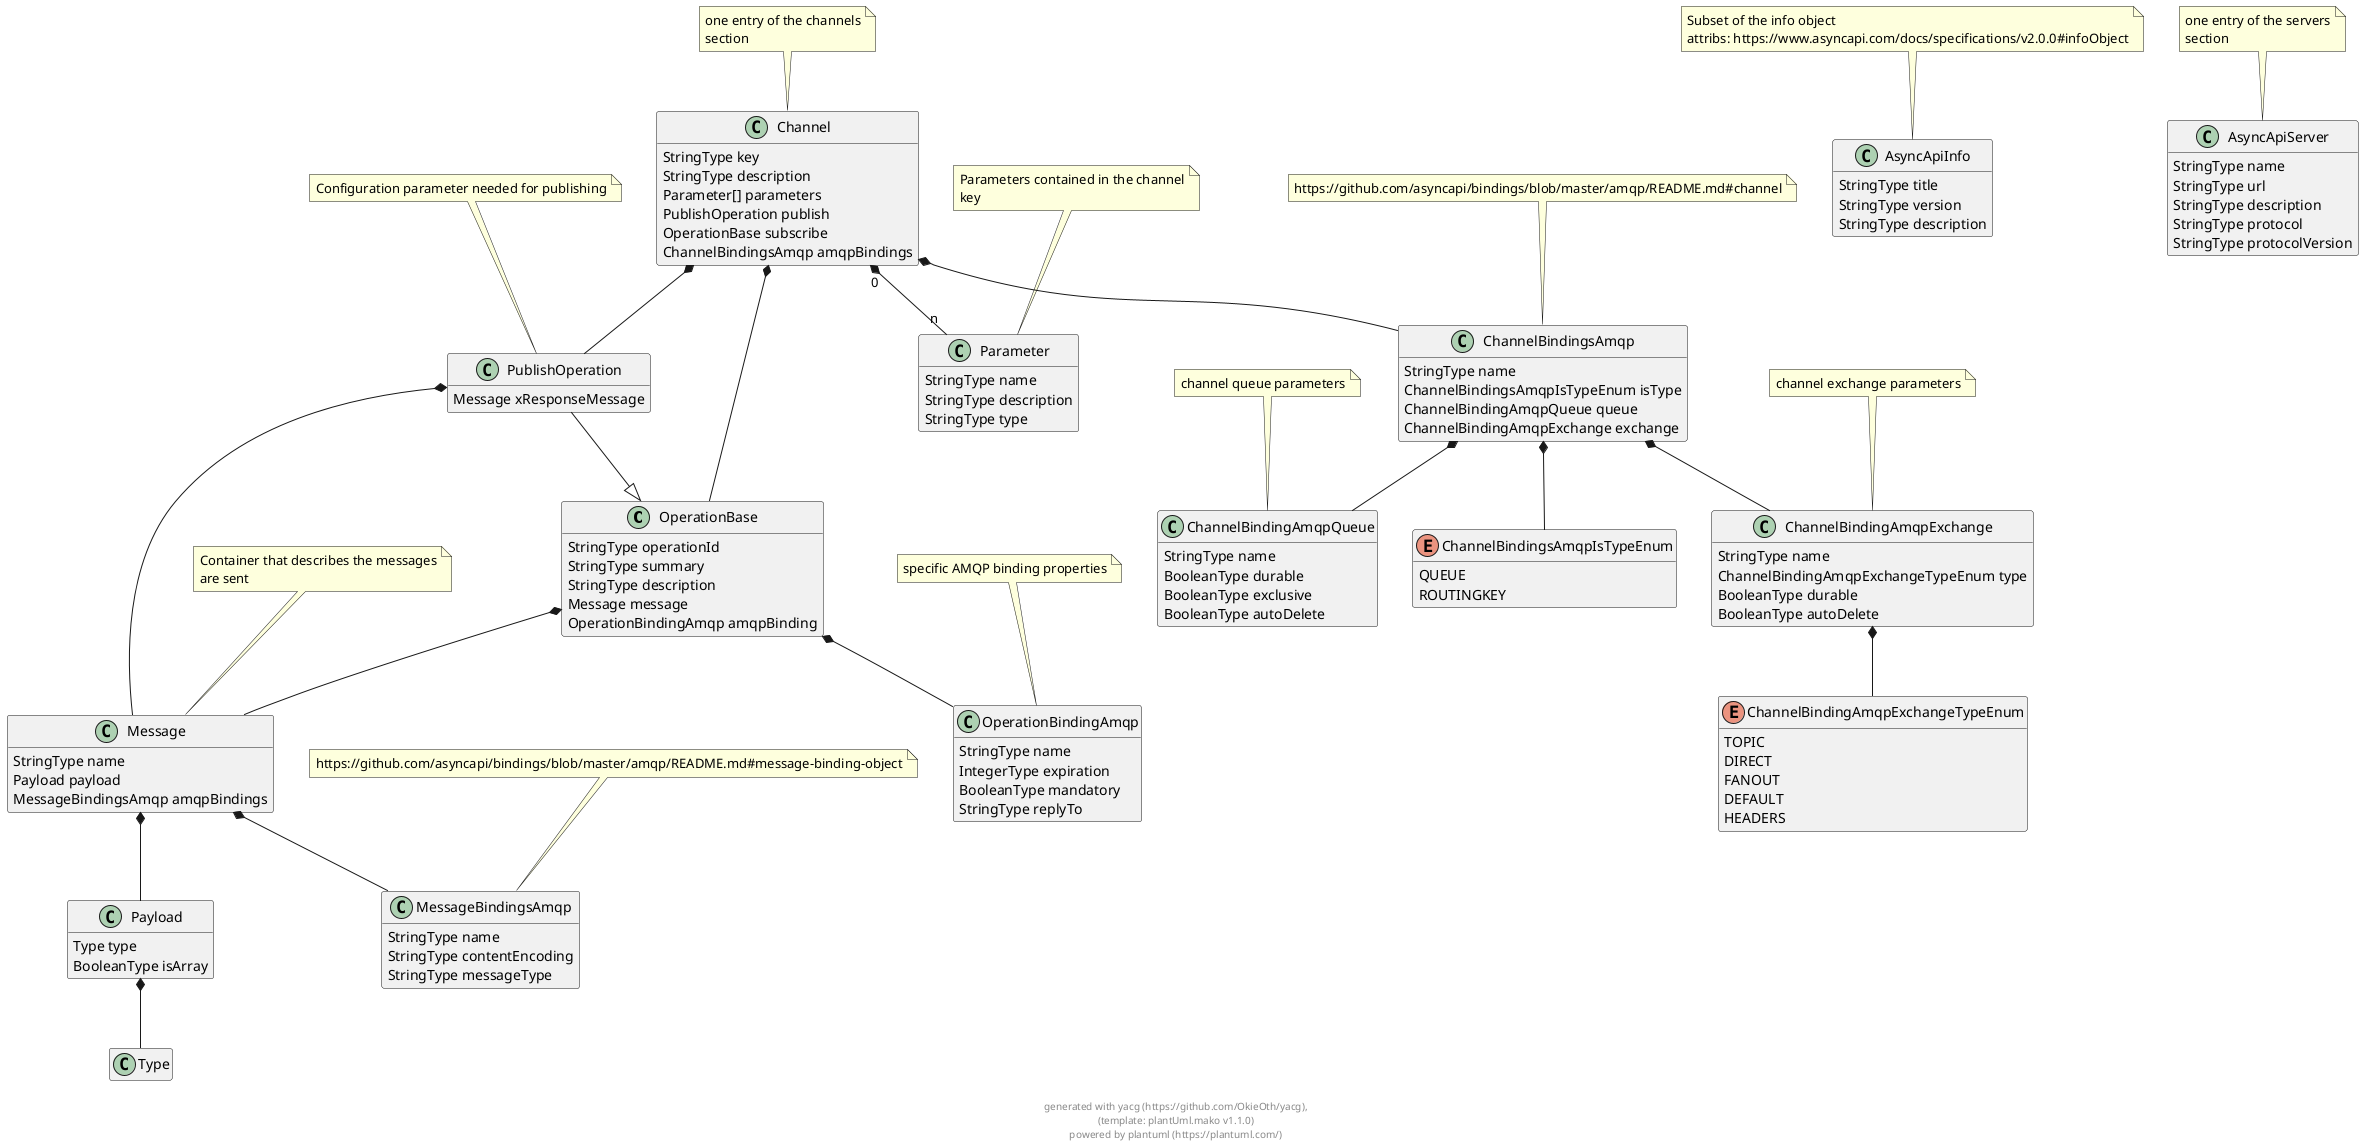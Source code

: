 
@startuml
hide empty methods
hide empty fields

class OperationBase {
        StringType operationId
        StringType summary
        StringType description
        Message message
        OperationBindingAmqp amqpBinding
}


class Message {
        StringType name
        Payload payload
        MessageBindingsAmqp amqpBindings
}

note top: Container that describes the messages\nare sent

class OperationBindingAmqp {
        StringType name
        IntegerType expiration
        BooleanType mandatory
        StringType replyTo
}

note top: specific AMQP binding properties

class AsyncApiInfo {
        StringType title
        StringType version
        StringType description
}

note top: Subset of the info object\nattribs: https://www.asyncapi.com/docs/specifications/v2.0.0#infoObject

class AsyncApiServer {
        StringType name
        StringType url
        StringType description
        StringType protocol
        StringType protocolVersion
}

note top: one entry of the servers\nsection

class Channel {
        StringType key
        StringType description
        Parameter[] parameters
        PublishOperation publish
        OperationBase subscribe
        ChannelBindingsAmqp amqpBindings
}

note top: one entry of the channels\nsection

class Parameter {
        StringType name
        StringType description
        StringType type
}

note top: Parameters contained in the channel\nkey

class PublishOperation {
        Message xResponseMessage
}

note top: Configuration parameter needed for publishing

PublishOperation --|> OperationBase
class ChannelBindingsAmqp {
        StringType name
        ChannelBindingsAmqpIsTypeEnum isType
        ChannelBindingAmqpQueue queue
        ChannelBindingAmqpExchange exchange
}

note top: https://github.com/asyncapi/bindings/blob/master/amqp/README.md#channel

class ChannelBindingAmqpExchange {
        StringType name
        ChannelBindingAmqpExchangeTypeEnum type
        BooleanType durable
        BooleanType autoDelete
}

note top: channel exchange parameters

enum ChannelBindingAmqpExchangeTypeEnum {
    TOPIC
    DIRECT
    FANOUT
    DEFAULT
    HEADERS
}


class ChannelBindingAmqpQueue {
        StringType name
        BooleanType durable
        BooleanType exclusive
        BooleanType autoDelete
}

note top: channel queue parameters

enum ChannelBindingsAmqpIsTypeEnum {
    QUEUE
    ROUTINGKEY
}


class Payload {
        Type type
        BooleanType isArray
}


class MessageBindingsAmqp {
        StringType name
        StringType contentEncoding
        StringType messageType
}

note top: https://github.com/asyncapi/bindings/blob/master/amqp/README.md#message-binding-object


    



OperationBase  *--  Message
            

OperationBase  *--  OperationBindingAmqp
            

    

Message  *--  Payload
            

Message  *--  MessageBindingsAmqp
            

    




    



    





    


Channel "0" *-- "n" Parameter
            

Channel  *--  PublishOperation
            

Channel  *--  OperationBase
            

Channel  *--  ChannelBindingsAmqp
            

    



    
PublishOperation  *--  Message
            

    

ChannelBindingsAmqp  *--  ChannelBindingsAmqpIsTypeEnum
            

ChannelBindingsAmqp  *--  ChannelBindingAmqpQueue
            

ChannelBindingsAmqp  *--  ChannelBindingAmqpExchange
            

    

ChannelBindingAmqpExchange  *--  ChannelBindingAmqpExchangeTypeEnum
            



    
    




    
    
Payload  *--  Type
            


    




footer \ngenerated with yacg (https://github.com/OkieOth/yacg),\n(template: plantUml.mako v1.1.0)\npowered by plantuml (https://plantuml.com/)
@enduml